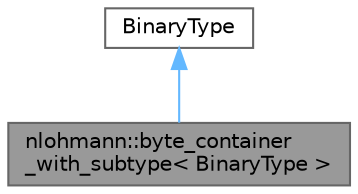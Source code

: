 digraph "nlohmann::byte_container_with_subtype&lt; BinaryType &gt;"
{
 // LATEX_PDF_SIZE
  bgcolor="transparent";
  edge [fontname=Helvetica,fontsize=10,labelfontname=Helvetica,labelfontsize=10];
  node [fontname=Helvetica,fontsize=10,shape=box,height=0.2,width=0.4];
  Node1 [id="Node000001",label="nlohmann::byte_container\l_with_subtype\< BinaryType \>",height=0.2,width=0.4,color="gray40", fillcolor="grey60", style="filled", fontcolor="black",tooltip="an internal type for a backed binary type"];
  Node2 -> Node1 [id="edge2_Node000001_Node000002",dir="back",color="steelblue1",style="solid",tooltip=" "];
  Node2 [id="Node000002",label="BinaryType",height=0.2,width=0.4,color="gray40", fillcolor="white", style="filled",tooltip=" "];
}
